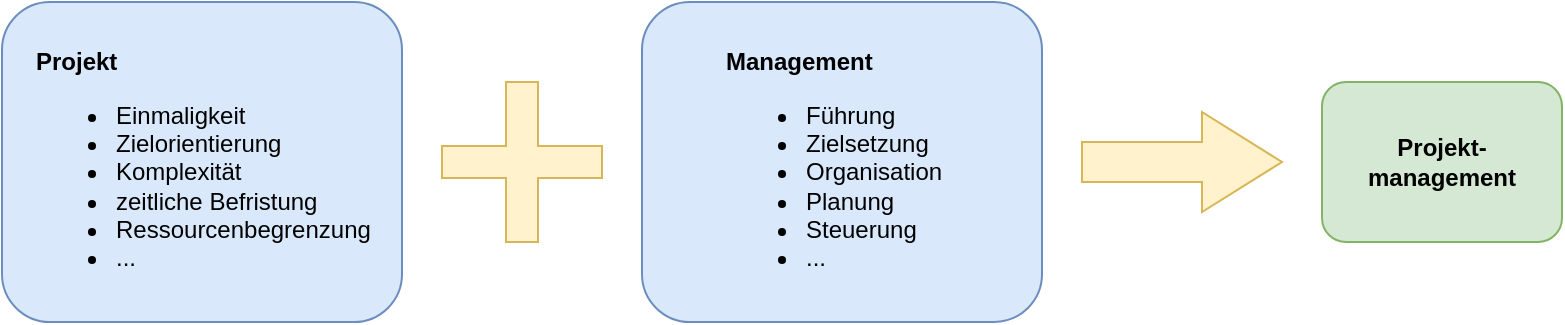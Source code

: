 <mxfile compressed="false" version="14.1.8" type="device">
  <diagram id="_Lau_7qiGBw75Esy6dt5" name="Seite-1">
    <mxGraphModel dx="782" dy="497" grid="1" gridSize="10" guides="1" tooltips="1" connect="1" arrows="1" fold="1" page="1" pageScale="1" pageWidth="827" pageHeight="1169" math="0" shadow="0">
      <root>
        <mxCell id="0" />
        <mxCell id="1" parent="0" />
        <mxCell id="Rr432nF8yquImSJ2FN4J-1" value="&lt;div&gt;&lt;b&gt;Projekt&lt;/b&gt;&lt;/div&gt;&lt;div&gt;&lt;ul&gt;&lt;li&gt;Einmaligkeit&lt;/li&gt;&lt;li&gt;Zielorientierung&lt;/li&gt;&lt;li&gt;Komplexität&lt;/li&gt;&lt;li&gt;zeitliche Befristung&lt;/li&gt;&lt;li&gt;Ressourcenbegrenzung&lt;/li&gt;&lt;li&gt;...&lt;/li&gt;&lt;/ul&gt;&lt;/div&gt;" style="rounded=1;whiteSpace=wrap;html=1;align=left;spacingLeft=15;spacingTop=9;fillColor=#dae8fc;strokeColor=#6c8ebf;" parent="1" vertex="1">
          <mxGeometry x="80" y="80" width="200" height="160" as="geometry" />
        </mxCell>
        <mxCell id="Rr432nF8yquImSJ2FN4J-2" value="&lt;div&gt;&lt;b&gt;Management&lt;/b&gt;&lt;/div&gt;&lt;div&gt;&lt;ul&gt;&lt;li&gt;Führung&lt;/li&gt;&lt;li&gt;Zielsetzung&lt;/li&gt;&lt;li&gt;Organisation&lt;/li&gt;&lt;li&gt;Planung&lt;/li&gt;&lt;li&gt;Steuerung&lt;/li&gt;&lt;li&gt;...&lt;/li&gt;&lt;/ul&gt;&lt;/div&gt;" style="rounded=1;whiteSpace=wrap;html=1;align=left;spacingLeft=40;spacingTop=9;fillColor=#dae8fc;strokeColor=#6c8ebf;" parent="1" vertex="1">
          <mxGeometry x="400" y="80" width="200" height="160" as="geometry" />
        </mxCell>
        <mxCell id="Rr432nF8yquImSJ2FN4J-3" value="" style="shape=cross;whiteSpace=wrap;html=1;align=left;fillColor=#fff2cc;strokeColor=#d6b656;" parent="1" vertex="1">
          <mxGeometry x="300" y="120" width="80" height="80" as="geometry" />
        </mxCell>
        <mxCell id="Rr432nF8yquImSJ2FN4J-4" value="" style="html=1;shadow=0;dashed=0;align=center;verticalAlign=middle;shape=mxgraph.arrows2.arrow;dy=0.6;dx=40;notch=0;fillColor=#fff2cc;strokeColor=#d6b656;" parent="1" vertex="1">
          <mxGeometry x="620" y="135" width="100" height="50" as="geometry" />
        </mxCell>
        <mxCell id="Rr432nF8yquImSJ2FN4J-5" value="Projekt-&lt;br&gt;management" style="text;html=1;fillColor=#d5e8d4;align=center;verticalAlign=middle;whiteSpace=wrap;rounded=1;strokeColor=#82b366;fontStyle=1" parent="1" vertex="1">
          <mxGeometry x="740" y="120" width="120" height="80" as="geometry" />
        </mxCell>
      </root>
    </mxGraphModel>
  </diagram>
</mxfile>
